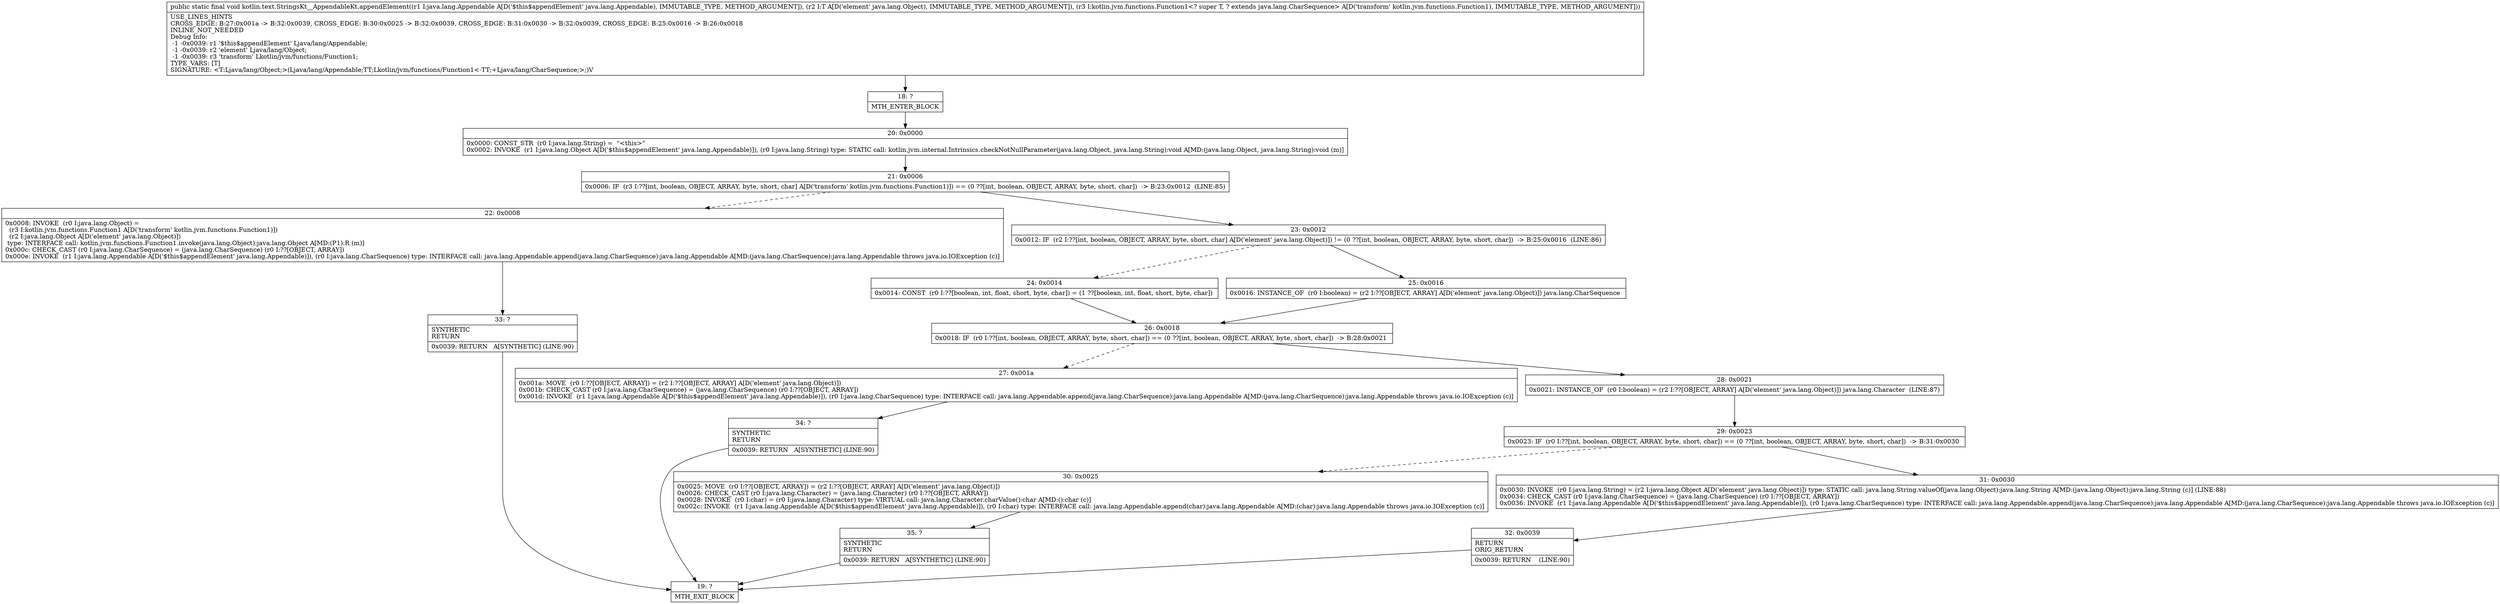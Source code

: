 digraph "CFG forkotlin.text.StringsKt__AppendableKt.appendElement(Ljava\/lang\/Appendable;Ljava\/lang\/Object;Lkotlin\/jvm\/functions\/Function1;)V" {
Node_18 [shape=record,label="{18\:\ ?|MTH_ENTER_BLOCK\l}"];
Node_20 [shape=record,label="{20\:\ 0x0000|0x0000: CONST_STR  (r0 I:java.lang.String) =  \"\<this\>\" \l0x0002: INVOKE  (r1 I:java.lang.Object A[D('$this$appendElement' java.lang.Appendable)]), (r0 I:java.lang.String) type: STATIC call: kotlin.jvm.internal.Intrinsics.checkNotNullParameter(java.lang.Object, java.lang.String):void A[MD:(java.lang.Object, java.lang.String):void (m)]\l}"];
Node_21 [shape=record,label="{21\:\ 0x0006|0x0006: IF  (r3 I:??[int, boolean, OBJECT, ARRAY, byte, short, char] A[D('transform' kotlin.jvm.functions.Function1)]) == (0 ??[int, boolean, OBJECT, ARRAY, byte, short, char])  \-\> B:23:0x0012  (LINE:85)\l}"];
Node_22 [shape=record,label="{22\:\ 0x0008|0x0008: INVOKE  (r0 I:java.lang.Object) = \l  (r3 I:kotlin.jvm.functions.Function1 A[D('transform' kotlin.jvm.functions.Function1)])\l  (r2 I:java.lang.Object A[D('element' java.lang.Object)])\l type: INTERFACE call: kotlin.jvm.functions.Function1.invoke(java.lang.Object):java.lang.Object A[MD:(P1):R (m)]\l0x000c: CHECK_CAST (r0 I:java.lang.CharSequence) = (java.lang.CharSequence) (r0 I:??[OBJECT, ARRAY]) \l0x000e: INVOKE  (r1 I:java.lang.Appendable A[D('$this$appendElement' java.lang.Appendable)]), (r0 I:java.lang.CharSequence) type: INTERFACE call: java.lang.Appendable.append(java.lang.CharSequence):java.lang.Appendable A[MD:(java.lang.CharSequence):java.lang.Appendable throws java.io.IOException (c)]\l}"];
Node_33 [shape=record,label="{33\:\ ?|SYNTHETIC\lRETURN\l|0x0039: RETURN   A[SYNTHETIC] (LINE:90)\l}"];
Node_19 [shape=record,label="{19\:\ ?|MTH_EXIT_BLOCK\l}"];
Node_23 [shape=record,label="{23\:\ 0x0012|0x0012: IF  (r2 I:??[int, boolean, OBJECT, ARRAY, byte, short, char] A[D('element' java.lang.Object)]) != (0 ??[int, boolean, OBJECT, ARRAY, byte, short, char])  \-\> B:25:0x0016  (LINE:86)\l}"];
Node_24 [shape=record,label="{24\:\ 0x0014|0x0014: CONST  (r0 I:??[boolean, int, float, short, byte, char]) = (1 ??[boolean, int, float, short, byte, char]) \l}"];
Node_26 [shape=record,label="{26\:\ 0x0018|0x0018: IF  (r0 I:??[int, boolean, OBJECT, ARRAY, byte, short, char]) == (0 ??[int, boolean, OBJECT, ARRAY, byte, short, char])  \-\> B:28:0x0021 \l}"];
Node_27 [shape=record,label="{27\:\ 0x001a|0x001a: MOVE  (r0 I:??[OBJECT, ARRAY]) = (r2 I:??[OBJECT, ARRAY] A[D('element' java.lang.Object)]) \l0x001b: CHECK_CAST (r0 I:java.lang.CharSequence) = (java.lang.CharSequence) (r0 I:??[OBJECT, ARRAY]) \l0x001d: INVOKE  (r1 I:java.lang.Appendable A[D('$this$appendElement' java.lang.Appendable)]), (r0 I:java.lang.CharSequence) type: INTERFACE call: java.lang.Appendable.append(java.lang.CharSequence):java.lang.Appendable A[MD:(java.lang.CharSequence):java.lang.Appendable throws java.io.IOException (c)]\l}"];
Node_34 [shape=record,label="{34\:\ ?|SYNTHETIC\lRETURN\l|0x0039: RETURN   A[SYNTHETIC] (LINE:90)\l}"];
Node_28 [shape=record,label="{28\:\ 0x0021|0x0021: INSTANCE_OF  (r0 I:boolean) = (r2 I:??[OBJECT, ARRAY] A[D('element' java.lang.Object)]) java.lang.Character  (LINE:87)\l}"];
Node_29 [shape=record,label="{29\:\ 0x0023|0x0023: IF  (r0 I:??[int, boolean, OBJECT, ARRAY, byte, short, char]) == (0 ??[int, boolean, OBJECT, ARRAY, byte, short, char])  \-\> B:31:0x0030 \l}"];
Node_30 [shape=record,label="{30\:\ 0x0025|0x0025: MOVE  (r0 I:??[OBJECT, ARRAY]) = (r2 I:??[OBJECT, ARRAY] A[D('element' java.lang.Object)]) \l0x0026: CHECK_CAST (r0 I:java.lang.Character) = (java.lang.Character) (r0 I:??[OBJECT, ARRAY]) \l0x0028: INVOKE  (r0 I:char) = (r0 I:java.lang.Character) type: VIRTUAL call: java.lang.Character.charValue():char A[MD:():char (c)]\l0x002c: INVOKE  (r1 I:java.lang.Appendable A[D('$this$appendElement' java.lang.Appendable)]), (r0 I:char) type: INTERFACE call: java.lang.Appendable.append(char):java.lang.Appendable A[MD:(char):java.lang.Appendable throws java.io.IOException (c)]\l}"];
Node_35 [shape=record,label="{35\:\ ?|SYNTHETIC\lRETURN\l|0x0039: RETURN   A[SYNTHETIC] (LINE:90)\l}"];
Node_31 [shape=record,label="{31\:\ 0x0030|0x0030: INVOKE  (r0 I:java.lang.String) = (r2 I:java.lang.Object A[D('element' java.lang.Object)]) type: STATIC call: java.lang.String.valueOf(java.lang.Object):java.lang.String A[MD:(java.lang.Object):java.lang.String (c)] (LINE:88)\l0x0034: CHECK_CAST (r0 I:java.lang.CharSequence) = (java.lang.CharSequence) (r0 I:??[OBJECT, ARRAY]) \l0x0036: INVOKE  (r1 I:java.lang.Appendable A[D('$this$appendElement' java.lang.Appendable)]), (r0 I:java.lang.CharSequence) type: INTERFACE call: java.lang.Appendable.append(java.lang.CharSequence):java.lang.Appendable A[MD:(java.lang.CharSequence):java.lang.Appendable throws java.io.IOException (c)]\l}"];
Node_32 [shape=record,label="{32\:\ 0x0039|RETURN\lORIG_RETURN\l|0x0039: RETURN    (LINE:90)\l}"];
Node_25 [shape=record,label="{25\:\ 0x0016|0x0016: INSTANCE_OF  (r0 I:boolean) = (r2 I:??[OBJECT, ARRAY] A[D('element' java.lang.Object)]) java.lang.CharSequence \l}"];
MethodNode[shape=record,label="{public static final void kotlin.text.StringsKt__AppendableKt.appendElement((r1 I:java.lang.Appendable A[D('$this$appendElement' java.lang.Appendable), IMMUTABLE_TYPE, METHOD_ARGUMENT]), (r2 I:T A[D('element' java.lang.Object), IMMUTABLE_TYPE, METHOD_ARGUMENT]), (r3 I:kotlin.jvm.functions.Function1\<? super T, ? extends java.lang.CharSequence\> A[D('transform' kotlin.jvm.functions.Function1), IMMUTABLE_TYPE, METHOD_ARGUMENT]))  | USE_LINES_HINTS\lCROSS_EDGE: B:27:0x001a \-\> B:32:0x0039, CROSS_EDGE: B:30:0x0025 \-\> B:32:0x0039, CROSS_EDGE: B:31:0x0030 \-\> B:32:0x0039, CROSS_EDGE: B:25:0x0016 \-\> B:26:0x0018\lINLINE_NOT_NEEDED\lDebug Info:\l  \-1 \-0x0039: r1 '$this$appendElement' Ljava\/lang\/Appendable;\l  \-1 \-0x0039: r2 'element' Ljava\/lang\/Object;\l  \-1 \-0x0039: r3 'transform' Lkotlin\/jvm\/functions\/Function1;\lTYPE_VARS: [T]\lSIGNATURE: \<T:Ljava\/lang\/Object;\>(Ljava\/lang\/Appendable;TT;Lkotlin\/jvm\/functions\/Function1\<\-TT;+Ljava\/lang\/CharSequence;\>;)V\l}"];
MethodNode -> Node_18;Node_18 -> Node_20;
Node_20 -> Node_21;
Node_21 -> Node_22[style=dashed];
Node_21 -> Node_23;
Node_22 -> Node_33;
Node_33 -> Node_19;
Node_23 -> Node_24[style=dashed];
Node_23 -> Node_25;
Node_24 -> Node_26;
Node_26 -> Node_27[style=dashed];
Node_26 -> Node_28;
Node_27 -> Node_34;
Node_34 -> Node_19;
Node_28 -> Node_29;
Node_29 -> Node_30[style=dashed];
Node_29 -> Node_31;
Node_30 -> Node_35;
Node_35 -> Node_19;
Node_31 -> Node_32;
Node_32 -> Node_19;
Node_25 -> Node_26;
}

